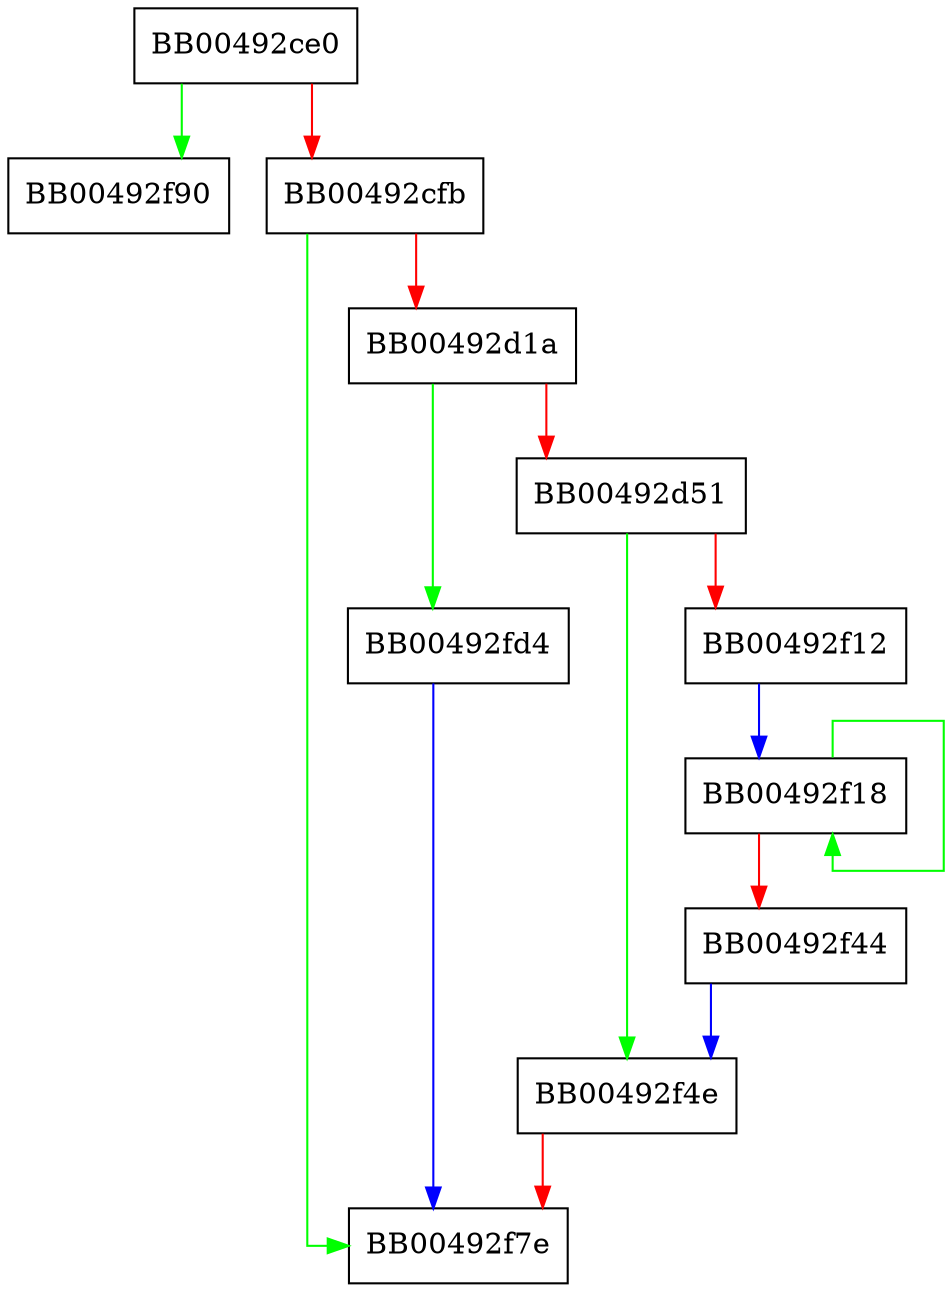 digraph ssl_log_rsa_client_key_exchange {
  node [shape="box"];
  graph [splines=ortho];
  BB00492ce0 -> BB00492f90 [color="green"];
  BB00492ce0 -> BB00492cfb [color="red"];
  BB00492cfb -> BB00492f7e [color="green"];
  BB00492cfb -> BB00492d1a [color="red"];
  BB00492d1a -> BB00492fd4 [color="green"];
  BB00492d1a -> BB00492d51 [color="red"];
  BB00492d51 -> BB00492f4e [color="green"];
  BB00492d51 -> BB00492f12 [color="red"];
  BB00492f12 -> BB00492f18 [color="blue"];
  BB00492f18 -> BB00492f18 [color="green"];
  BB00492f18 -> BB00492f44 [color="red"];
  BB00492f44 -> BB00492f4e [color="blue"];
  BB00492f4e -> BB00492f7e [color="red"];
  BB00492fd4 -> BB00492f7e [color="blue"];
}